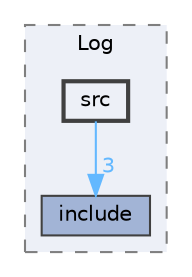 digraph "components/Log/src"
{
 // LATEX_PDF_SIZE
  bgcolor="transparent";
  edge [fontname=Helvetica,fontsize=10,labelfontname=Helvetica,labelfontsize=10];
  node [fontname=Helvetica,fontsize=10,shape=box,height=0.2,width=0.4];
  compound=true
  subgraph clusterdir_e0265970d0c2b47964a8add59f80c8ad {
    graph [ bgcolor="#edf0f7", pencolor="grey50", label="Log", fontname=Helvetica,fontsize=10 style="filled,dashed", URL="dir_e0265970d0c2b47964a8add59f80c8ad.html",tooltip=""]
  dir_c6d223606f4410acafe784b765da61fc [label="include", fillcolor="#a2b4d6", color="grey25", style="filled", URL="dir_c6d223606f4410acafe784b765da61fc.html",tooltip=""];
  dir_6da17505524de9dacad2e10b34968138 [label="src", fillcolor="#edf0f7", color="grey25", style="filled,bold", URL="dir_6da17505524de9dacad2e10b34968138.html",tooltip=""];
  }
  dir_6da17505524de9dacad2e10b34968138->dir_c6d223606f4410acafe784b765da61fc [headlabel="3", labeldistance=1.5 headhref="dir_000025_000014.html" href="dir_000025_000014.html" color="steelblue1" fontcolor="steelblue1"];
}
